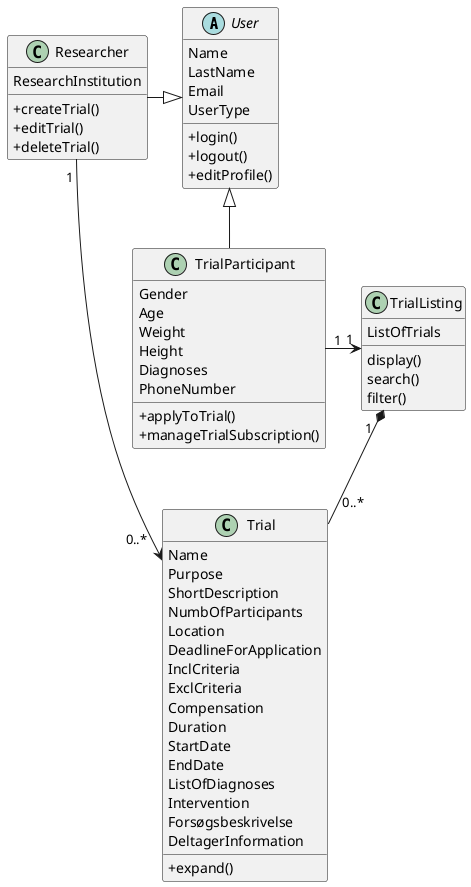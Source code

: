 @startuml
'https://plantuml.com/class-diagram

skinparam classAttributeIconSize 0

abstract class User {
    Name
    LastName
    Email
    UserType

    +login()
    +logout()
    +editProfile()
}

class TrialParticipant {
    Gender
    Age
    Weight
    Height
    Diagnoses
    PhoneNumber

    +applyToTrial()
    +manageTrialSubscription()
}

class Researcher {
    ResearchInstitution

    +createTrial()
    +editTrial()
    +deleteTrial()
}

class Trial {
    Name
    Purpose
    ShortDescription
    NumbOfParticipants
    Location
    DeadlineForApplication
    InclCriteria
    ExclCriteria
    Compensation
    Duration
    StartDate
    EndDate
    ListOfDiagnoses
    Intervention
    Forsøgsbeskrivelse
    DeltagerInformation

    +expand()
}

class TrialListing {
    ListOfTrials

    display()
    search()
    filter()
}

User <|-- TrialParticipant
Researcher -|> User
Researcher "1 " --> "0..*  " Trial
TrialParticipant "1" -> "1" TrialListing
TrialListing "1  " *-- "  0..* " Trial

@enduml